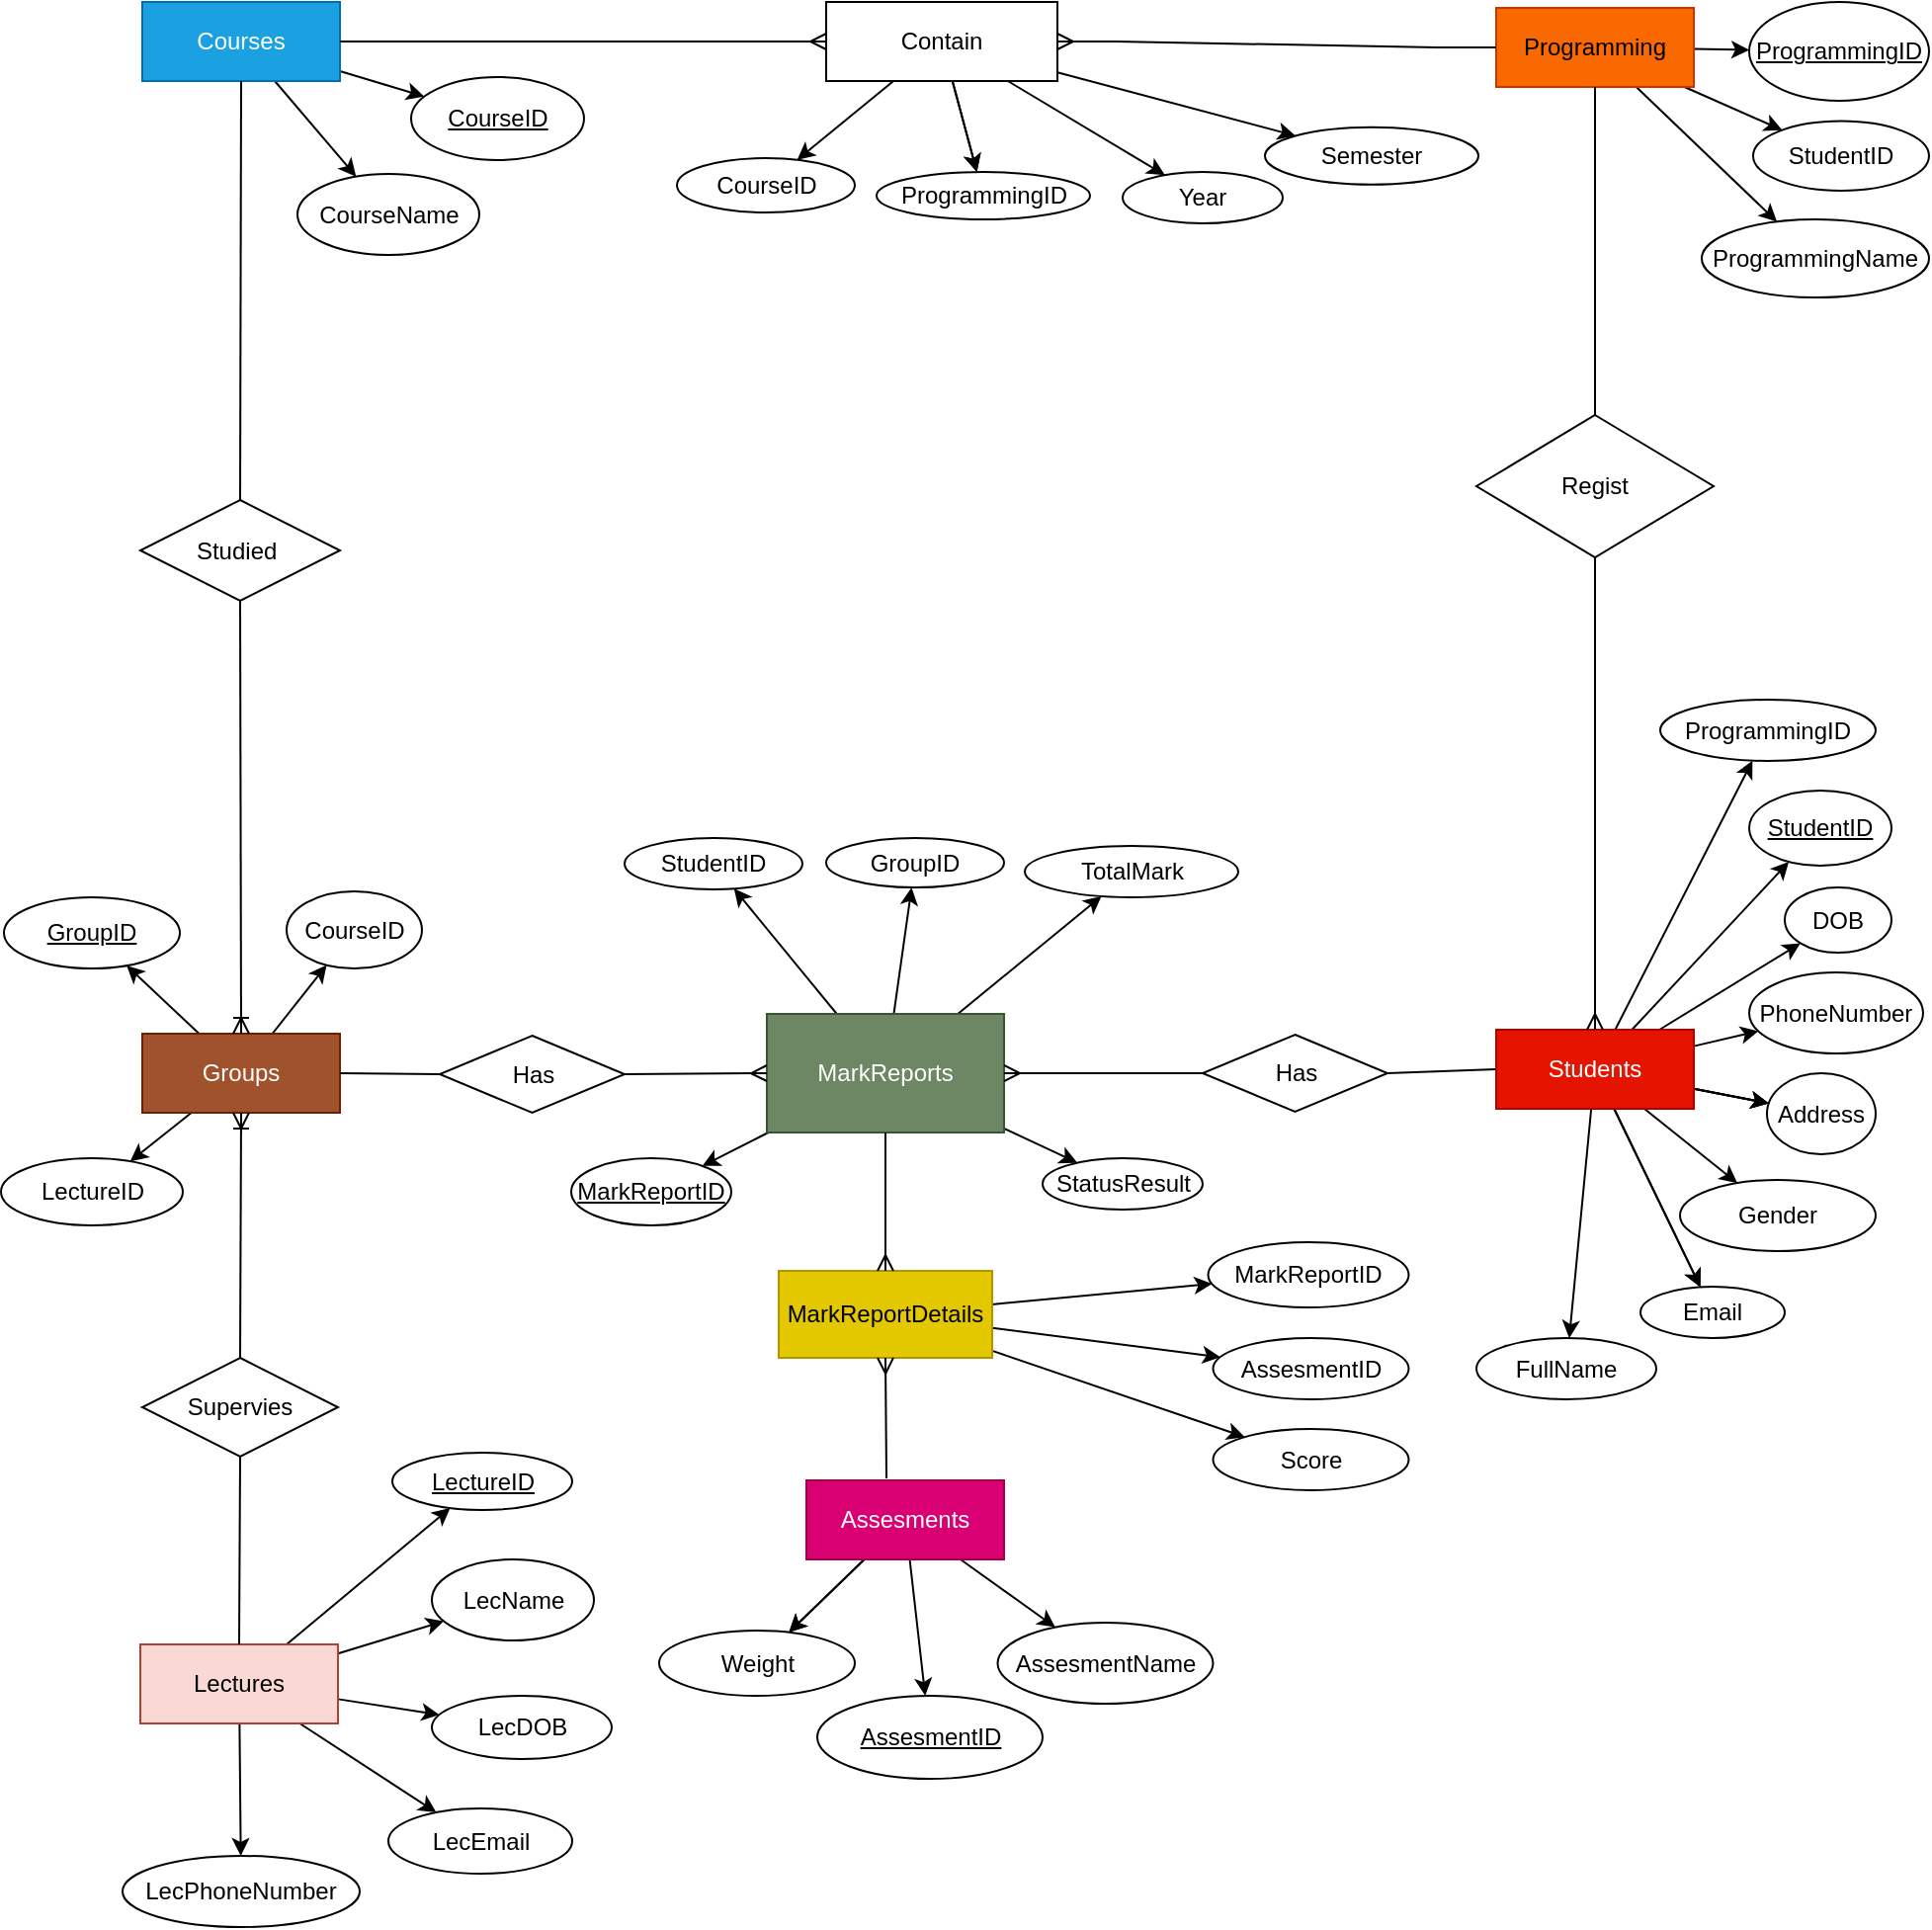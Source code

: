 <mxfile version="19.0.3" type="device"><diagram id="K_DPHoeKGwdzyRW0rGY0" name="Page-1"><mxGraphModel dx="1673" dy="1008" grid="1" gridSize="9" guides="1" tooltips="1" connect="1" arrows="1" fold="1" page="0" pageScale="1" pageWidth="850" pageHeight="1100" math="0" shadow="0"><root><mxCell id="0"/><mxCell id="1" parent="0"/><mxCell id="pi5NogDDnKmsp5kBBUY4-145" value="" style="edgeStyle=none;rounded=0;orthogonalLoop=1;jettySize=auto;html=1;" parent="1" source="pi5NogDDnKmsp5kBBUY4-1" target="pi5NogDDnKmsp5kBBUY4-144" edge="1"><mxGeometry relative="1" as="geometry"/></mxCell><mxCell id="pi5NogDDnKmsp5kBBUY4-147" value="" style="edgeStyle=none;rounded=0;orthogonalLoop=1;jettySize=auto;html=1;" parent="1" source="pi5NogDDnKmsp5kBBUY4-1" target="pi5NogDDnKmsp5kBBUY4-146" edge="1"><mxGeometry relative="1" as="geometry"/></mxCell><mxCell id="pi5NogDDnKmsp5kBBUY4-1" value="Courses" style="whiteSpace=wrap;html=1;align=center;fillColor=#1ba1e2;fontColor=#ffffff;strokeColor=#006EAF;" parent="1" vertex="1"><mxGeometry x="422" y="115" width="100" height="40" as="geometry"/></mxCell><mxCell id="pi5NogDDnKmsp5kBBUY4-69" value="" style="edgeStyle=none;rounded=0;orthogonalLoop=1;jettySize=auto;html=1;" parent="1" source="pi5NogDDnKmsp5kBBUY4-2" target="pi5NogDDnKmsp5kBBUY4-68" edge="1"><mxGeometry relative="1" as="geometry"/></mxCell><mxCell id="pi5NogDDnKmsp5kBBUY4-71" value="" style="edgeStyle=none;rounded=0;orthogonalLoop=1;jettySize=auto;html=1;" parent="1" source="pi5NogDDnKmsp5kBBUY4-2" target="pi5NogDDnKmsp5kBBUY4-70" edge="1"><mxGeometry relative="1" as="geometry"/></mxCell><mxCell id="pi5NogDDnKmsp5kBBUY4-75" value="" style="edgeStyle=none;rounded=0;orthogonalLoop=1;jettySize=auto;html=1;" parent="1" source="pi5NogDDnKmsp5kBBUY4-2" target="pi5NogDDnKmsp5kBBUY4-74" edge="1"><mxGeometry relative="1" as="geometry"/></mxCell><mxCell id="pi5NogDDnKmsp5kBBUY4-2" value="Groups" style="whiteSpace=wrap;html=1;align=center;fillColor=#a0522d;fontColor=#ffffff;strokeColor=#6D1F00;" parent="1" vertex="1"><mxGeometry x="422" y="637" width="100" height="40" as="geometry"/></mxCell><mxCell id="pi5NogDDnKmsp5kBBUY4-4" value="" style="fontSize=12;html=1;endArrow=ERoneToMany;rounded=0;entryX=0.5;entryY=0;entryDx=0;entryDy=0;exitX=0.5;exitY=1;exitDx=0;exitDy=0;startArrow=none;" parent="1" source="pi5NogDDnKmsp5kBBUY4-26" target="pi5NogDDnKmsp5kBBUY4-2" edge="1"><mxGeometry width="100" height="100" relative="1" as="geometry"><mxPoint x="522" y="665" as="sourcePoint"/><mxPoint x="622" y="565" as="targetPoint"/></mxGeometry></mxCell><mxCell id="pi5NogDDnKmsp5kBBUY4-153" value="" style="edgeStyle=none;rounded=0;orthogonalLoop=1;jettySize=auto;html=1;" parent="1" source="pi5NogDDnKmsp5kBBUY4-5" target="pi5NogDDnKmsp5kBBUY4-152" edge="1"><mxGeometry relative="1" as="geometry"/></mxCell><mxCell id="pi5NogDDnKmsp5kBBUY4-157" value="" style="edgeStyle=none;rounded=0;orthogonalLoop=1;jettySize=auto;html=1;" parent="1" source="pi5NogDDnKmsp5kBBUY4-5" target="pi5NogDDnKmsp5kBBUY4-156" edge="1"><mxGeometry relative="1" as="geometry"/></mxCell><mxCell id="Ma2Y_rL3Z4v66FiNc9iN-2" value="" style="rounded=0;orthogonalLoop=1;jettySize=auto;html=1;" edge="1" parent="1" source="pi5NogDDnKmsp5kBBUY4-5" target="Ma2Y_rL3Z4v66FiNc9iN-1"><mxGeometry relative="1" as="geometry"/></mxCell><mxCell id="pi5NogDDnKmsp5kBBUY4-5" value="Programming" style="whiteSpace=wrap;html=1;align=center;fillColor=#fa6800;fontColor=#000000;strokeColor=#C73500;" parent="1" vertex="1"><mxGeometry x="1107" y="118" width="100" height="40" as="geometry"/></mxCell><mxCell id="pi5NogDDnKmsp5kBBUY4-7" value="" style="edgeStyle=entityRelationEdgeStyle;fontSize=12;html=1;endArrow=ERmany;rounded=0;entryX=0;entryY=0.5;entryDx=0;entryDy=0;exitX=1;exitY=0.5;exitDx=0;exitDy=0;" parent="1" source="pi5NogDDnKmsp5kBBUY4-1" target="pi5NogDDnKmsp5kBBUY4-9" edge="1"><mxGeometry width="100" height="100" relative="1" as="geometry"><mxPoint x="576" y="207" as="sourcePoint"/><mxPoint x="613" y="180" as="targetPoint"/></mxGeometry></mxCell><mxCell id="pi5NogDDnKmsp5kBBUY4-149" value="" style="edgeStyle=none;rounded=0;orthogonalLoop=1;jettySize=auto;html=1;" parent="1" source="pi5NogDDnKmsp5kBBUY4-9" target="pi5NogDDnKmsp5kBBUY4-148" edge="1"><mxGeometry relative="1" as="geometry"/></mxCell><mxCell id="pi5NogDDnKmsp5kBBUY4-151" value="" style="edgeStyle=none;rounded=0;orthogonalLoop=1;jettySize=auto;html=1;" parent="1" source="pi5NogDDnKmsp5kBBUY4-9" target="pi5NogDDnKmsp5kBBUY4-150" edge="1"><mxGeometry relative="1" as="geometry"/></mxCell><mxCell id="Ma2Y_rL3Z4v66FiNc9iN-8" value="" style="edgeStyle=none;rounded=0;orthogonalLoop=1;jettySize=auto;html=1;" edge="1" parent="1" source="pi5NogDDnKmsp5kBBUY4-9" target="Ma2Y_rL3Z4v66FiNc9iN-7"><mxGeometry relative="1" as="geometry"/></mxCell><mxCell id="Ma2Y_rL3Z4v66FiNc9iN-9" value="" style="edgeStyle=none;rounded=0;orthogonalLoop=1;jettySize=auto;html=1;" edge="1" parent="1" source="pi5NogDDnKmsp5kBBUY4-9" target="pi5NogDDnKmsp5kBBUY4-150"><mxGeometry relative="1" as="geometry"/></mxCell><mxCell id="Ma2Y_rL3Z4v66FiNc9iN-11" value="" style="edgeStyle=none;rounded=0;orthogonalLoop=1;jettySize=auto;html=1;" edge="1" parent="1" source="pi5NogDDnKmsp5kBBUY4-9" target="Ma2Y_rL3Z4v66FiNc9iN-10"><mxGeometry relative="1" as="geometry"/></mxCell><mxCell id="pi5NogDDnKmsp5kBBUY4-9" value="Contain" style="whiteSpace=wrap;html=1;align=center;" parent="1" vertex="1"><mxGeometry x="768" y="115" width="117" height="40" as="geometry"/></mxCell><mxCell id="pi5NogDDnKmsp5kBBUY4-11" value="" style="edgeStyle=entityRelationEdgeStyle;fontSize=12;html=1;endArrow=ERmany;rounded=0;entryX=1;entryY=0.5;entryDx=0;entryDy=0;exitX=0;exitY=0.5;exitDx=0;exitDy=0;" parent="1" source="pi5NogDDnKmsp5kBBUY4-5" target="pi5NogDDnKmsp5kBBUY4-9" edge="1"><mxGeometry width="100" height="100" relative="1" as="geometry"><mxPoint x="603" y="261" as="sourcePoint"/><mxPoint x="774" y="261" as="targetPoint"/></mxGeometry></mxCell><mxCell id="pi5NogDDnKmsp5kBBUY4-78" value="" style="edgeStyle=none;rounded=0;orthogonalLoop=1;jettySize=auto;html=1;" parent="1" source="pi5NogDDnKmsp5kBBUY4-12" target="pi5NogDDnKmsp5kBBUY4-77" edge="1"><mxGeometry relative="1" as="geometry"/></mxCell><mxCell id="pi5NogDDnKmsp5kBBUY4-80" value="" style="edgeStyle=none;rounded=0;orthogonalLoop=1;jettySize=auto;html=1;" parent="1" source="pi5NogDDnKmsp5kBBUY4-12" target="pi5NogDDnKmsp5kBBUY4-79" edge="1"><mxGeometry relative="1" as="geometry"/></mxCell><mxCell id="pi5NogDDnKmsp5kBBUY4-82" value="" style="edgeStyle=none;rounded=0;orthogonalLoop=1;jettySize=auto;html=1;" parent="1" source="pi5NogDDnKmsp5kBBUY4-12" target="pi5NogDDnKmsp5kBBUY4-81" edge="1"><mxGeometry relative="1" as="geometry"/></mxCell><mxCell id="pi5NogDDnKmsp5kBBUY4-84" value="" style="edgeStyle=none;rounded=0;orthogonalLoop=1;jettySize=auto;html=1;" parent="1" source="pi5NogDDnKmsp5kBBUY4-12" target="pi5NogDDnKmsp5kBBUY4-83" edge="1"><mxGeometry relative="1" as="geometry"/></mxCell><mxCell id="Ma2Y_rL3Z4v66FiNc9iN-46" value="" style="edgeStyle=none;rounded=0;orthogonalLoop=1;jettySize=auto;html=1;" edge="1" parent="1" source="pi5NogDDnKmsp5kBBUY4-12" target="Ma2Y_rL3Z4v66FiNc9iN-45"><mxGeometry relative="1" as="geometry"/></mxCell><mxCell id="pi5NogDDnKmsp5kBBUY4-12" value="Lectures" style="whiteSpace=wrap;html=1;align=center;fillColor=#fad9d5;strokeColor=#ae4132;" parent="1" vertex="1"><mxGeometry x="421" y="946" width="100" height="40" as="geometry"/></mxCell><mxCell id="pi5NogDDnKmsp5kBBUY4-14" value="" style="fontSize=12;html=1;endArrow=ERoneToMany;rounded=0;entryX=0.5;entryY=1;entryDx=0;entryDy=0;exitX=0.5;exitY=0;exitDx=0;exitDy=0;startArrow=none;" parent="1" source="pi5NogDDnKmsp5kBBUY4-24" target="pi5NogDDnKmsp5kBBUY4-2" edge="1"><mxGeometry width="100" height="100" relative="1" as="geometry"><mxPoint x="481" y="371" as="sourcePoint"/><mxPoint x="481" y="646" as="targetPoint"/></mxGeometry></mxCell><mxCell id="pi5NogDDnKmsp5kBBUY4-43" value="" style="edgeStyle=none;rounded=0;orthogonalLoop=1;jettySize=auto;html=1;" parent="1" source="pi5NogDDnKmsp5kBBUY4-15" target="pi5NogDDnKmsp5kBBUY4-42" edge="1"><mxGeometry relative="1" as="geometry"/></mxCell><mxCell id="pi5NogDDnKmsp5kBBUY4-45" value="" style="edgeStyle=none;rounded=0;orthogonalLoop=1;jettySize=auto;html=1;" parent="1" source="pi5NogDDnKmsp5kBBUY4-15" target="pi5NogDDnKmsp5kBBUY4-44" edge="1"><mxGeometry relative="1" as="geometry"/></mxCell><mxCell id="pi5NogDDnKmsp5kBBUY4-47" value="" style="edgeStyle=none;rounded=0;orthogonalLoop=1;jettySize=auto;html=1;" parent="1" source="pi5NogDDnKmsp5kBBUY4-15" target="pi5NogDDnKmsp5kBBUY4-46" edge="1"><mxGeometry relative="1" as="geometry"/></mxCell><mxCell id="pi5NogDDnKmsp5kBBUY4-48" value="" style="edgeStyle=none;rounded=0;orthogonalLoop=1;jettySize=auto;html=1;" parent="1" source="pi5NogDDnKmsp5kBBUY4-15" target="pi5NogDDnKmsp5kBBUY4-46" edge="1"><mxGeometry relative="1" as="geometry"/></mxCell><mxCell id="pi5NogDDnKmsp5kBBUY4-49" value="" style="edgeStyle=none;rounded=0;orthogonalLoop=1;jettySize=auto;html=1;" parent="1" source="pi5NogDDnKmsp5kBBUY4-15" target="pi5NogDDnKmsp5kBBUY4-46" edge="1"><mxGeometry relative="1" as="geometry"/></mxCell><mxCell id="pi5NogDDnKmsp5kBBUY4-54" value="" style="edgeStyle=none;rounded=0;orthogonalLoop=1;jettySize=auto;html=1;" parent="1" source="pi5NogDDnKmsp5kBBUY4-15" target="pi5NogDDnKmsp5kBBUY4-53" edge="1"><mxGeometry relative="1" as="geometry"/></mxCell><mxCell id="pi5NogDDnKmsp5kBBUY4-56" value="" style="edgeStyle=none;rounded=0;orthogonalLoop=1;jettySize=auto;html=1;" parent="1" source="pi5NogDDnKmsp5kBBUY4-15" target="pi5NogDDnKmsp5kBBUY4-55" edge="1"><mxGeometry relative="1" as="geometry"/></mxCell><mxCell id="pi5NogDDnKmsp5kBBUY4-86" value="" style="edgeStyle=none;rounded=0;orthogonalLoop=1;jettySize=auto;html=1;" parent="1" source="pi5NogDDnKmsp5kBBUY4-15" target="pi5NogDDnKmsp5kBBUY4-85" edge="1"><mxGeometry relative="1" as="geometry"/></mxCell><mxCell id="Ma2Y_rL3Z4v66FiNc9iN-3" value="" style="edgeStyle=none;rounded=0;orthogonalLoop=1;jettySize=auto;html=1;" edge="1" parent="1" source="pi5NogDDnKmsp5kBBUY4-15" target="pi5NogDDnKmsp5kBBUY4-85"><mxGeometry relative="1" as="geometry"/></mxCell><mxCell id="Ma2Y_rL3Z4v66FiNc9iN-6" value="" style="edgeStyle=none;rounded=0;orthogonalLoop=1;jettySize=auto;html=1;" edge="1" parent="1" source="pi5NogDDnKmsp5kBBUY4-15" target="Ma2Y_rL3Z4v66FiNc9iN-5"><mxGeometry relative="1" as="geometry"/></mxCell><mxCell id="Ma2Y_rL3Z4v66FiNc9iN-50" value="" style="edgeStyle=none;rounded=0;orthogonalLoop=1;jettySize=auto;html=1;" edge="1" parent="1" source="pi5NogDDnKmsp5kBBUY4-15" target="Ma2Y_rL3Z4v66FiNc9iN-49"><mxGeometry relative="1" as="geometry"/></mxCell><mxCell id="pi5NogDDnKmsp5kBBUY4-15" value="Students" style="whiteSpace=wrap;html=1;align=center;fillColor=#e51400;fontColor=#ffffff;strokeColor=#B20000;" parent="1" vertex="1"><mxGeometry x="1107" y="635" width="100" height="40" as="geometry"/></mxCell><mxCell id="pi5NogDDnKmsp5kBBUY4-88" value="" style="edgeStyle=none;rounded=0;orthogonalLoop=1;jettySize=auto;html=1;" parent="1" source="pi5NogDDnKmsp5kBBUY4-19" target="pi5NogDDnKmsp5kBBUY4-87" edge="1"><mxGeometry relative="1" as="geometry"/></mxCell><mxCell id="pi5NogDDnKmsp5kBBUY4-90" value="" style="edgeStyle=none;rounded=0;orthogonalLoop=1;jettySize=auto;html=1;" parent="1" source="pi5NogDDnKmsp5kBBUY4-19" target="pi5NogDDnKmsp5kBBUY4-89" edge="1"><mxGeometry relative="1" as="geometry"/></mxCell><mxCell id="pi5NogDDnKmsp5kBBUY4-92" value="" style="edgeStyle=none;rounded=0;orthogonalLoop=1;jettySize=auto;html=1;" parent="1" source="pi5NogDDnKmsp5kBBUY4-19" target="pi5NogDDnKmsp5kBBUY4-91" edge="1"><mxGeometry relative="1" as="geometry"/></mxCell><mxCell id="pi5NogDDnKmsp5kBBUY4-95" value="" style="edgeStyle=none;rounded=0;orthogonalLoop=1;jettySize=auto;html=1;" parent="1" source="pi5NogDDnKmsp5kBBUY4-19" target="pi5NogDDnKmsp5kBBUY4-91" edge="1"><mxGeometry relative="1" as="geometry"/></mxCell><mxCell id="pi5NogDDnKmsp5kBBUY4-19" value="Assesments" style="whiteSpace=wrap;html=1;align=center;fillColor=#d80073;fontColor=#ffffff;strokeColor=#A50040;" parent="1" vertex="1"><mxGeometry x="758" y="863" width="100" height="40" as="geometry"/></mxCell><mxCell id="pi5NogDDnKmsp5kBBUY4-24" value="Supervies" style="shape=rhombus;perimeter=rhombusPerimeter;whiteSpace=wrap;html=1;align=center;" parent="1" vertex="1"><mxGeometry x="422" y="801" width="99" height="50" as="geometry"/></mxCell><mxCell id="pi5NogDDnKmsp5kBBUY4-25" value="" style="fontSize=12;html=1;endArrow=none;rounded=0;entryX=0.5;entryY=1;entryDx=0;entryDy=0;exitX=0.5;exitY=0;exitDx=0;exitDy=0;" parent="1" source="pi5NogDDnKmsp5kBBUY4-12" target="pi5NogDDnKmsp5kBBUY4-24" edge="1"><mxGeometry width="100" height="100" relative="1" as="geometry"><mxPoint x="279" y="871" as="sourcePoint"/><mxPoint x="270" y="736" as="targetPoint"/></mxGeometry></mxCell><mxCell id="pi5NogDDnKmsp5kBBUY4-26" value="Studied&amp;nbsp;" style="shape=rhombus;perimeter=rhombusPerimeter;whiteSpace=wrap;html=1;align=center;" parent="1" vertex="1"><mxGeometry x="421" y="367" width="101" height="51" as="geometry"/></mxCell><mxCell id="pi5NogDDnKmsp5kBBUY4-27" value="" style="fontSize=12;html=1;endArrow=none;rounded=0;entryX=0.5;entryY=0;entryDx=0;entryDy=0;exitX=0.5;exitY=1;exitDx=0;exitDy=0;" parent="1" source="pi5NogDDnKmsp5kBBUY4-1" target="pi5NogDDnKmsp5kBBUY4-26" edge="1"><mxGeometry width="100" height="100" relative="1" as="geometry"><mxPoint x="472" y="155" as="sourcePoint"/><mxPoint x="472" y="430" as="targetPoint"/></mxGeometry></mxCell><mxCell id="pi5NogDDnKmsp5kBBUY4-28" value="" style="fontSize=12;html=1;endArrow=ERmany;rounded=0;entryX=0.5;entryY=0;entryDx=0;entryDy=0;exitX=0.5;exitY=1;exitDx=0;exitDy=0;startArrow=none;" parent="1" source="Ma2Y_rL3Z4v66FiNc9iN-41" target="pi5NogDDnKmsp5kBBUY4-15" edge="1"><mxGeometry width="100" height="100" relative="1" as="geometry"><mxPoint x="1074" y="250" as="sourcePoint"/><mxPoint x="975" y="250" as="targetPoint"/></mxGeometry></mxCell><mxCell id="pi5NogDDnKmsp5kBBUY4-42" value="StudentID" style="ellipse;whiteSpace=wrap;html=1;fontStyle=4" parent="1" vertex="1"><mxGeometry x="1235" y="514" width="72" height="38" as="geometry"/></mxCell><mxCell id="pi5NogDDnKmsp5kBBUY4-44" value="DOB" style="ellipse;whiteSpace=wrap;html=1;" parent="1" vertex="1"><mxGeometry x="1253" y="563" width="54" height="33" as="geometry"/></mxCell><mxCell id="pi5NogDDnKmsp5kBBUY4-46" value="Address" style="ellipse;whiteSpace=wrap;html=1;" parent="1" vertex="1"><mxGeometry x="1244" y="657" width="55" height="41" as="geometry"/></mxCell><mxCell id="pi5NogDDnKmsp5kBBUY4-53" value="PhoneNumber" style="ellipse;whiteSpace=wrap;html=1;" parent="1" vertex="1"><mxGeometry x="1235" y="606" width="88" height="41" as="geometry"/></mxCell><mxCell id="pi5NogDDnKmsp5kBBUY4-55" value="Gender" style="ellipse;whiteSpace=wrap;html=1;" parent="1" vertex="1"><mxGeometry x="1200" y="711" width="99" height="36" as="geometry"/></mxCell><mxCell id="pi5NogDDnKmsp5kBBUY4-68" value="GroupID" style="ellipse;whiteSpace=wrap;html=1;fontStyle=4" parent="1" vertex="1"><mxGeometry x="352" y="568" width="89" height="36" as="geometry"/></mxCell><mxCell id="pi5NogDDnKmsp5kBBUY4-70" value="CourseID" style="ellipse;whiteSpace=wrap;html=1;" parent="1" vertex="1"><mxGeometry x="495" y="565" width="68.5" height="39" as="geometry"/></mxCell><mxCell id="pi5NogDDnKmsp5kBBUY4-74" value="LectureID" style="ellipse;whiteSpace=wrap;html=1;" parent="1" vertex="1"><mxGeometry x="350.5" y="700" width="92" height="34" as="geometry"/></mxCell><mxCell id="pi5NogDDnKmsp5kBBUY4-76" style="edgeStyle=none;rounded=0;orthogonalLoop=1;jettySize=auto;html=1;exitX=0.5;exitY=1;exitDx=0;exitDy=0;" parent="1" source="pi5NogDDnKmsp5kBBUY4-74" target="pi5NogDDnKmsp5kBBUY4-74" edge="1"><mxGeometry relative="1" as="geometry"/></mxCell><mxCell id="pi5NogDDnKmsp5kBBUY4-77" value="LectureID" style="ellipse;whiteSpace=wrap;html=1;fontStyle=4" parent="1" vertex="1"><mxGeometry x="548.5" y="849" width="91" height="29" as="geometry"/></mxCell><mxCell id="pi5NogDDnKmsp5kBBUY4-79" value="LecName" style="ellipse;whiteSpace=wrap;html=1;" parent="1" vertex="1"><mxGeometry x="568.5" y="903" width="82" height="41" as="geometry"/></mxCell><mxCell id="pi5NogDDnKmsp5kBBUY4-81" value="LecDOB" style="ellipse;whiteSpace=wrap;html=1;" parent="1" vertex="1"><mxGeometry x="568.5" y="972" width="91" height="32" as="geometry"/></mxCell><mxCell id="pi5NogDDnKmsp5kBBUY4-83" value="LecEmail" style="ellipse;whiteSpace=wrap;html=1;" parent="1" vertex="1"><mxGeometry x="546.5" y="1029" width="93" height="33" as="geometry"/></mxCell><mxCell id="pi5NogDDnKmsp5kBBUY4-85" value="Email" style="ellipse;whiteSpace=wrap;html=1;" parent="1" vertex="1"><mxGeometry x="1180" y="765" width="73" height="26" as="geometry"/></mxCell><mxCell id="pi5NogDDnKmsp5kBBUY4-87" value="AssesmentID" style="ellipse;whiteSpace=wrap;html=1;fontStyle=4" parent="1" vertex="1"><mxGeometry x="763.5" y="972" width="114" height="42" as="geometry"/></mxCell><mxCell id="pi5NogDDnKmsp5kBBUY4-89" value="AssesmentName" style="ellipse;whiteSpace=wrap;html=1;" parent="1" vertex="1"><mxGeometry x="854.75" y="935" width="109" height="41" as="geometry"/></mxCell><mxCell id="pi5NogDDnKmsp5kBBUY4-91" value="Weight" style="ellipse;whiteSpace=wrap;html=1;" parent="1" vertex="1"><mxGeometry x="683.5" y="939" width="99" height="33" as="geometry"/></mxCell><mxCell id="pi5NogDDnKmsp5kBBUY4-144" value="CourseID" style="ellipse;whiteSpace=wrap;html=1;fontStyle=4" parent="1" vertex="1"><mxGeometry x="558" y="153" width="87.5" height="42" as="geometry"/></mxCell><mxCell id="pi5NogDDnKmsp5kBBUY4-146" value="CourseName" style="ellipse;whiteSpace=wrap;html=1;" parent="1" vertex="1"><mxGeometry x="500.5" y="202" width="92" height="41" as="geometry"/></mxCell><mxCell id="pi5NogDDnKmsp5kBBUY4-148" value="CourseID" style="ellipse;whiteSpace=wrap;html=1;" parent="1" vertex="1"><mxGeometry x="692.5" y="194" width="90" height="27.5" as="geometry"/></mxCell><mxCell id="pi5NogDDnKmsp5kBBUY4-150" value="ProgrammingID" style="ellipse;whiteSpace=wrap;html=1;" parent="1" vertex="1"><mxGeometry x="793.5" y="201" width="108" height="24" as="geometry"/></mxCell><mxCell id="pi5NogDDnKmsp5kBBUY4-152" value="ProgrammingID" style="ellipse;whiteSpace=wrap;html=1;fontStyle=4" parent="1" vertex="1"><mxGeometry x="1235" y="115" width="91" height="50" as="geometry"/></mxCell><mxCell id="pi5NogDDnKmsp5kBBUY4-156" value="StudentID" style="ellipse;whiteSpace=wrap;html=1;" parent="1" vertex="1"><mxGeometry x="1237" y="175.25" width="89" height="35.25" as="geometry"/></mxCell><mxCell id="Ma2Y_rL3Z4v66FiNc9iN-1" value="ProgrammingName" style="ellipse;whiteSpace=wrap;html=1;" vertex="1" parent="1"><mxGeometry x="1211" y="225" width="115" height="39.5" as="geometry"/></mxCell><mxCell id="Ma2Y_rL3Z4v66FiNc9iN-5" value="ProgrammingID" style="ellipse;whiteSpace=wrap;html=1;" vertex="1" parent="1"><mxGeometry x="1190" y="468" width="109" height="31" as="geometry"/></mxCell><mxCell id="Ma2Y_rL3Z4v66FiNc9iN-7" value="Semester" style="ellipse;whiteSpace=wrap;html=1;" vertex="1" parent="1"><mxGeometry x="990" y="178.38" width="108" height="29" as="geometry"/></mxCell><mxCell id="Ma2Y_rL3Z4v66FiNc9iN-10" value="Year" style="ellipse;whiteSpace=wrap;html=1;" vertex="1" parent="1"><mxGeometry x="918" y="201" width="81" height="26" as="geometry"/></mxCell><mxCell id="Ma2Y_rL3Z4v66FiNc9iN-17" value="" style="edgeStyle=none;rounded=0;orthogonalLoop=1;jettySize=auto;html=1;" edge="1" parent="1" source="Ma2Y_rL3Z4v66FiNc9iN-12" target="Ma2Y_rL3Z4v66FiNc9iN-16"><mxGeometry relative="1" as="geometry"/></mxCell><mxCell id="Ma2Y_rL3Z4v66FiNc9iN-21" value="" style="edgeStyle=none;rounded=0;orthogonalLoop=1;jettySize=auto;html=1;" edge="1" parent="1" source="Ma2Y_rL3Z4v66FiNc9iN-12" target="Ma2Y_rL3Z4v66FiNc9iN-20"><mxGeometry relative="1" as="geometry"/></mxCell><mxCell id="Ma2Y_rL3Z4v66FiNc9iN-23" value="" style="edgeStyle=none;rounded=0;orthogonalLoop=1;jettySize=auto;html=1;" edge="1" parent="1" source="Ma2Y_rL3Z4v66FiNc9iN-12" target="Ma2Y_rL3Z4v66FiNc9iN-22"><mxGeometry relative="1" as="geometry"/></mxCell><mxCell id="Ma2Y_rL3Z4v66FiNc9iN-25" value="" style="edgeStyle=none;rounded=0;orthogonalLoop=1;jettySize=auto;html=1;" edge="1" parent="1" source="Ma2Y_rL3Z4v66FiNc9iN-12" target="Ma2Y_rL3Z4v66FiNc9iN-24"><mxGeometry relative="1" as="geometry"/></mxCell><mxCell id="Ma2Y_rL3Z4v66FiNc9iN-35" value="" style="edgeStyle=none;rounded=0;orthogonalLoop=1;jettySize=auto;html=1;" edge="1" parent="1" source="Ma2Y_rL3Z4v66FiNc9iN-12" target="Ma2Y_rL3Z4v66FiNc9iN-34"><mxGeometry relative="1" as="geometry"/></mxCell><mxCell id="Ma2Y_rL3Z4v66FiNc9iN-12" value="MarkReports" style="whiteSpace=wrap;html=1;fillColor=#6d8764;fontColor=#ffffff;strokeColor=#3A5431;" vertex="1" parent="1"><mxGeometry x="738" y="627" width="120" height="60" as="geometry"/></mxCell><mxCell id="Ma2Y_rL3Z4v66FiNc9iN-15" value="" style="fontSize=12;html=1;endArrow=ERmany;rounded=0;entryX=0;entryY=0.5;entryDx=0;entryDy=0;exitX=1;exitY=0.5;exitDx=0;exitDy=0;startArrow=none;" edge="1" parent="1" source="Ma2Y_rL3Z4v66FiNc9iN-43" target="Ma2Y_rL3Z4v66FiNc9iN-12"><mxGeometry width="100" height="100" relative="1" as="geometry"><mxPoint x="828" y="829" as="sourcePoint"/><mxPoint x="928" y="729" as="targetPoint"/></mxGeometry></mxCell><mxCell id="Ma2Y_rL3Z4v66FiNc9iN-16" value="GroupID" style="ellipse;whiteSpace=wrap;html=1;" vertex="1" parent="1"><mxGeometry x="768" y="538" width="90" height="25" as="geometry"/></mxCell><mxCell id="Ma2Y_rL3Z4v66FiNc9iN-20" value="StudentID" style="ellipse;whiteSpace=wrap;html=1;" vertex="1" parent="1"><mxGeometry x="666" y="538" width="90" height="26" as="geometry"/></mxCell><mxCell id="Ma2Y_rL3Z4v66FiNc9iN-22" value="TotalMark" style="ellipse;whiteSpace=wrap;html=1;" vertex="1" parent="1"><mxGeometry x="868.5" y="542" width="108" height="26" as="geometry"/></mxCell><mxCell id="Ma2Y_rL3Z4v66FiNc9iN-24" value="StatusResult" style="ellipse;whiteSpace=wrap;html=1;" vertex="1" parent="1"><mxGeometry x="877.5" y="700" width="81" height="26" as="geometry"/></mxCell><mxCell id="Ma2Y_rL3Z4v66FiNc9iN-26" value="" style="fontSize=12;html=1;endArrow=ERmany;rounded=0;entryX=1;entryY=0.5;entryDx=0;entryDy=0;exitX=0;exitY=0.5;exitDx=0;exitDy=0;startArrow=none;" edge="1" parent="1" source="Ma2Y_rL3Z4v66FiNc9iN-47" target="Ma2Y_rL3Z4v66FiNc9iN-12"><mxGeometry width="100" height="100" relative="1" as="geometry"><mxPoint x="827.5" y="734" as="sourcePoint"/><mxPoint x="1043.5" y="734" as="targetPoint"/></mxGeometry></mxCell><mxCell id="Ma2Y_rL3Z4v66FiNc9iN-31" value="" style="edgeStyle=none;rounded=0;orthogonalLoop=1;jettySize=auto;html=1;" edge="1" parent="1" source="Ma2Y_rL3Z4v66FiNc9iN-27" target="Ma2Y_rL3Z4v66FiNc9iN-30"><mxGeometry relative="1" as="geometry"/></mxCell><mxCell id="Ma2Y_rL3Z4v66FiNc9iN-37" value="" style="edgeStyle=none;rounded=0;orthogonalLoop=1;jettySize=auto;html=1;" edge="1" parent="1" source="Ma2Y_rL3Z4v66FiNc9iN-27" target="Ma2Y_rL3Z4v66FiNc9iN-36"><mxGeometry relative="1" as="geometry"/></mxCell><mxCell id="Ma2Y_rL3Z4v66FiNc9iN-39" value="" style="edgeStyle=none;rounded=0;orthogonalLoop=1;jettySize=auto;html=1;" edge="1" parent="1" source="Ma2Y_rL3Z4v66FiNc9iN-27" target="Ma2Y_rL3Z4v66FiNc9iN-38"><mxGeometry relative="1" as="geometry"/></mxCell><mxCell id="Ma2Y_rL3Z4v66FiNc9iN-27" value="MarkReportDetails" style="whiteSpace=wrap;html=1;fillColor=#e3c800;fontColor=#000000;strokeColor=#B09500;" vertex="1" parent="1"><mxGeometry x="744" y="757" width="108" height="44" as="geometry"/></mxCell><mxCell id="Ma2Y_rL3Z4v66FiNc9iN-29" value="" style="fontSize=12;html=1;endArrow=ERmany;rounded=0;entryX=0.5;entryY=0;entryDx=0;entryDy=0;exitX=0.5;exitY=1;exitDx=0;exitDy=0;" edge="1" parent="1" source="Ma2Y_rL3Z4v66FiNc9iN-12" target="Ma2Y_rL3Z4v66FiNc9iN-27"><mxGeometry width="100" height="100" relative="1" as="geometry"><mxPoint x="531" y="666" as="sourcePoint"/><mxPoint x="747" y="666" as="targetPoint"/></mxGeometry></mxCell><mxCell id="Ma2Y_rL3Z4v66FiNc9iN-30" value="MarkReportID" style="ellipse;whiteSpace=wrap;html=1;" vertex="1" parent="1"><mxGeometry x="961.25" y="742.5" width="101.5" height="33" as="geometry"/></mxCell><mxCell id="Ma2Y_rL3Z4v66FiNc9iN-34" value="MarkReportID" style="ellipse;whiteSpace=wrap;html=1;fontStyle=4" vertex="1" parent="1"><mxGeometry x="639" y="700" width="81" height="34" as="geometry"/></mxCell><mxCell id="Ma2Y_rL3Z4v66FiNc9iN-36" value="AssesmentID" style="ellipse;whiteSpace=wrap;html=1;" vertex="1" parent="1"><mxGeometry x="963.75" y="791" width="99" height="31" as="geometry"/></mxCell><mxCell id="Ma2Y_rL3Z4v66FiNc9iN-38" value="Score" style="ellipse;whiteSpace=wrap;html=1;" vertex="1" parent="1"><mxGeometry x="963.75" y="837" width="99" height="31" as="geometry"/></mxCell><mxCell id="Ma2Y_rL3Z4v66FiNc9iN-40" value="" style="fontSize=12;html=1;endArrow=ERmany;rounded=0;entryX=0.5;entryY=1;entryDx=0;entryDy=0;exitX=0.405;exitY=-0.025;exitDx=0;exitDy=0;exitPerimeter=0;" edge="1" parent="1" source="pi5NogDDnKmsp5kBBUY4-19" target="Ma2Y_rL3Z4v66FiNc9iN-27"><mxGeometry width="100" height="100" relative="1" as="geometry"><mxPoint x="801" y="918" as="sourcePoint"/><mxPoint x="793.5" y="998" as="targetPoint"/></mxGeometry></mxCell><mxCell id="Ma2Y_rL3Z4v66FiNc9iN-41" value="Regist" style="shape=rhombus;perimeter=rhombusPerimeter;whiteSpace=wrap;html=1;align=center;" vertex="1" parent="1"><mxGeometry x="1097" y="324" width="120" height="72" as="geometry"/></mxCell><mxCell id="Ma2Y_rL3Z4v66FiNc9iN-42" value="" style="fontSize=12;html=1;endArrow=none;rounded=0;entryX=0.5;entryY=0;entryDx=0;entryDy=0;exitX=0.5;exitY=1;exitDx=0;exitDy=0;" edge="1" parent="1" source="pi5NogDDnKmsp5kBBUY4-5" target="Ma2Y_rL3Z4v66FiNc9iN-41"><mxGeometry width="100" height="100" relative="1" as="geometry"><mxPoint x="1157" y="158" as="sourcePoint"/><mxPoint x="1157" y="635" as="targetPoint"/></mxGeometry></mxCell><mxCell id="Ma2Y_rL3Z4v66FiNc9iN-43" value="Has" style="shape=rhombus;perimeter=rhombusPerimeter;whiteSpace=wrap;html=1;align=center;" vertex="1" parent="1"><mxGeometry x="572.5" y="638" width="93.5" height="39" as="geometry"/></mxCell><mxCell id="Ma2Y_rL3Z4v66FiNc9iN-44" value="" style="fontSize=12;html=1;endArrow=none;rounded=0;entryX=0;entryY=0.5;entryDx=0;entryDy=0;exitX=1;exitY=0.5;exitDx=0;exitDy=0;" edge="1" parent="1" source="pi5NogDDnKmsp5kBBUY4-2" target="Ma2Y_rL3Z4v66FiNc9iN-43"><mxGeometry width="100" height="100" relative="1" as="geometry"><mxPoint x="522" y="657" as="sourcePoint"/><mxPoint x="738" y="657" as="targetPoint"/></mxGeometry></mxCell><mxCell id="Ma2Y_rL3Z4v66FiNc9iN-45" value="LecPhoneNumber" style="ellipse;whiteSpace=wrap;html=1;" vertex="1" parent="1"><mxGeometry x="412" y="1053" width="120" height="36" as="geometry"/></mxCell><mxCell id="Ma2Y_rL3Z4v66FiNc9iN-47" value="Has" style="shape=rhombus;perimeter=rhombusPerimeter;whiteSpace=wrap;html=1;align=center;" vertex="1" parent="1"><mxGeometry x="958.5" y="637.5" width="93.5" height="39" as="geometry"/></mxCell><mxCell id="Ma2Y_rL3Z4v66FiNc9iN-48" value="" style="fontSize=12;html=1;endArrow=none;rounded=0;entryX=1;entryY=0.5;entryDx=0;entryDy=0;exitX=0;exitY=0.5;exitDx=0;exitDy=0;" edge="1" parent="1" source="pi5NogDDnKmsp5kBBUY4-15" target="Ma2Y_rL3Z4v66FiNc9iN-47"><mxGeometry width="100" height="100" relative="1" as="geometry"><mxPoint x="1107" y="655" as="sourcePoint"/><mxPoint x="858" y="657" as="targetPoint"/></mxGeometry></mxCell><mxCell id="Ma2Y_rL3Z4v66FiNc9iN-49" value="FullName" style="ellipse;whiteSpace=wrap;html=1;" vertex="1" parent="1"><mxGeometry x="1097" y="791" width="91" height="31" as="geometry"/></mxCell></root></mxGraphModel></diagram></mxfile>